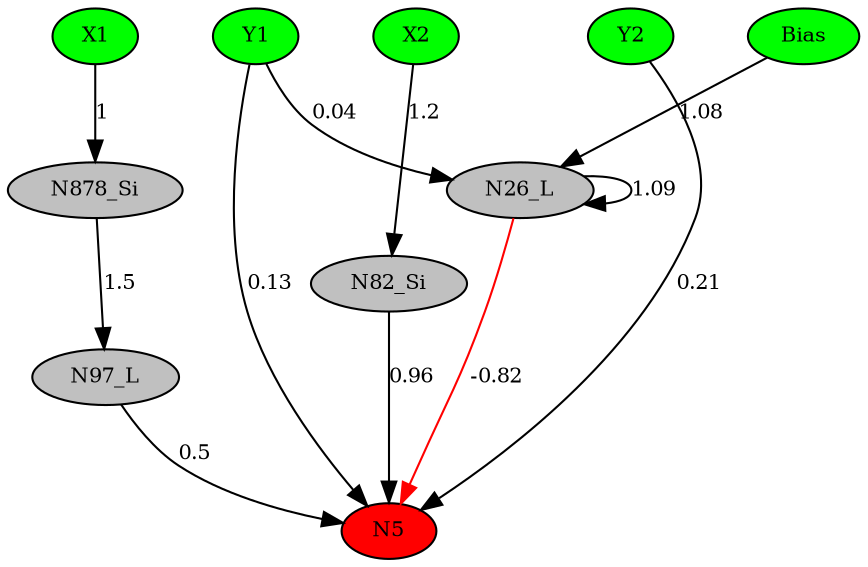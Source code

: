 digraph g { 
N0 [shape=ellipse, label=Bias,fontsize=10,height=0.1,width=0.1,style=filled,fillcolor=green]
N1[shape=ellipse label=X1,fontsize=10,height=0.1,width=0.1,style=filled,fillcolor=green]
N2[shape=ellipse label=Y1,fontsize=10,height=0.1,width=0.1,style=filled,fillcolor=green]
N3[shape=ellipse label=X2,fontsize=10,height=0.1,width=0.1,style=filled,fillcolor=green]
N4[shape=ellipse label=Y2,fontsize=10,height=0.1,width=0.1,style=filled,fillcolor=green]
N5[shape=ellipse,fontsize = 10, height = 0.1, width = 0.1, style = filled, fillcolor = red]
N26[shape=ellipse, label=N26_L,fontsize=10,height=0.1,width=0.1,style=filled,fillcolor=gray]
N82[shape=ellipse, label=N82_Si,fontsize=10,height=0.1,width=0.1,style=filled,fillcolor=gray]
N97[shape=ellipse, label=N97_L,fontsize=10,height=0.1,width=0.1,style=filled,fillcolor=gray]
N878[shape=ellipse, label=N878_Si,fontsize=10,height=0.1,width=0.1,style=filled,fillcolor=gray]
N2 -> N5 [color=black] [ label=0.13,fontsize=10]
N4 -> N5 [color=black] [ label=0.21,fontsize=10]
N0 -> N26 [color=black] [ label=1.08,fontsize=10]
N26 -> N5 [color=red] [arrowType=inv][ label=-0.82,fontsize=10]
N26 -> N26 [color=black] [ label=1.09,fontsize=10]
N2 -> N26 [color=black] [ label=0.04,fontsize=10]
N3 -> N82 [color=black] [ label=1.2,fontsize=10]
N82 -> N5 [color=black] [ label=0.96,fontsize=10]
N97 -> N5 [color=black] [ label=0.5,fontsize=10]
N1 -> N878 [color=black] [ label=1,fontsize=10]
N878 -> N97 [color=black] [ label=1.5,fontsize=10]
 { rank=same; 
N5
 } 
 { rank=same; 
N1 ->N2 ->N3 ->N4 ->N0 [style=invis]
 } 
}
